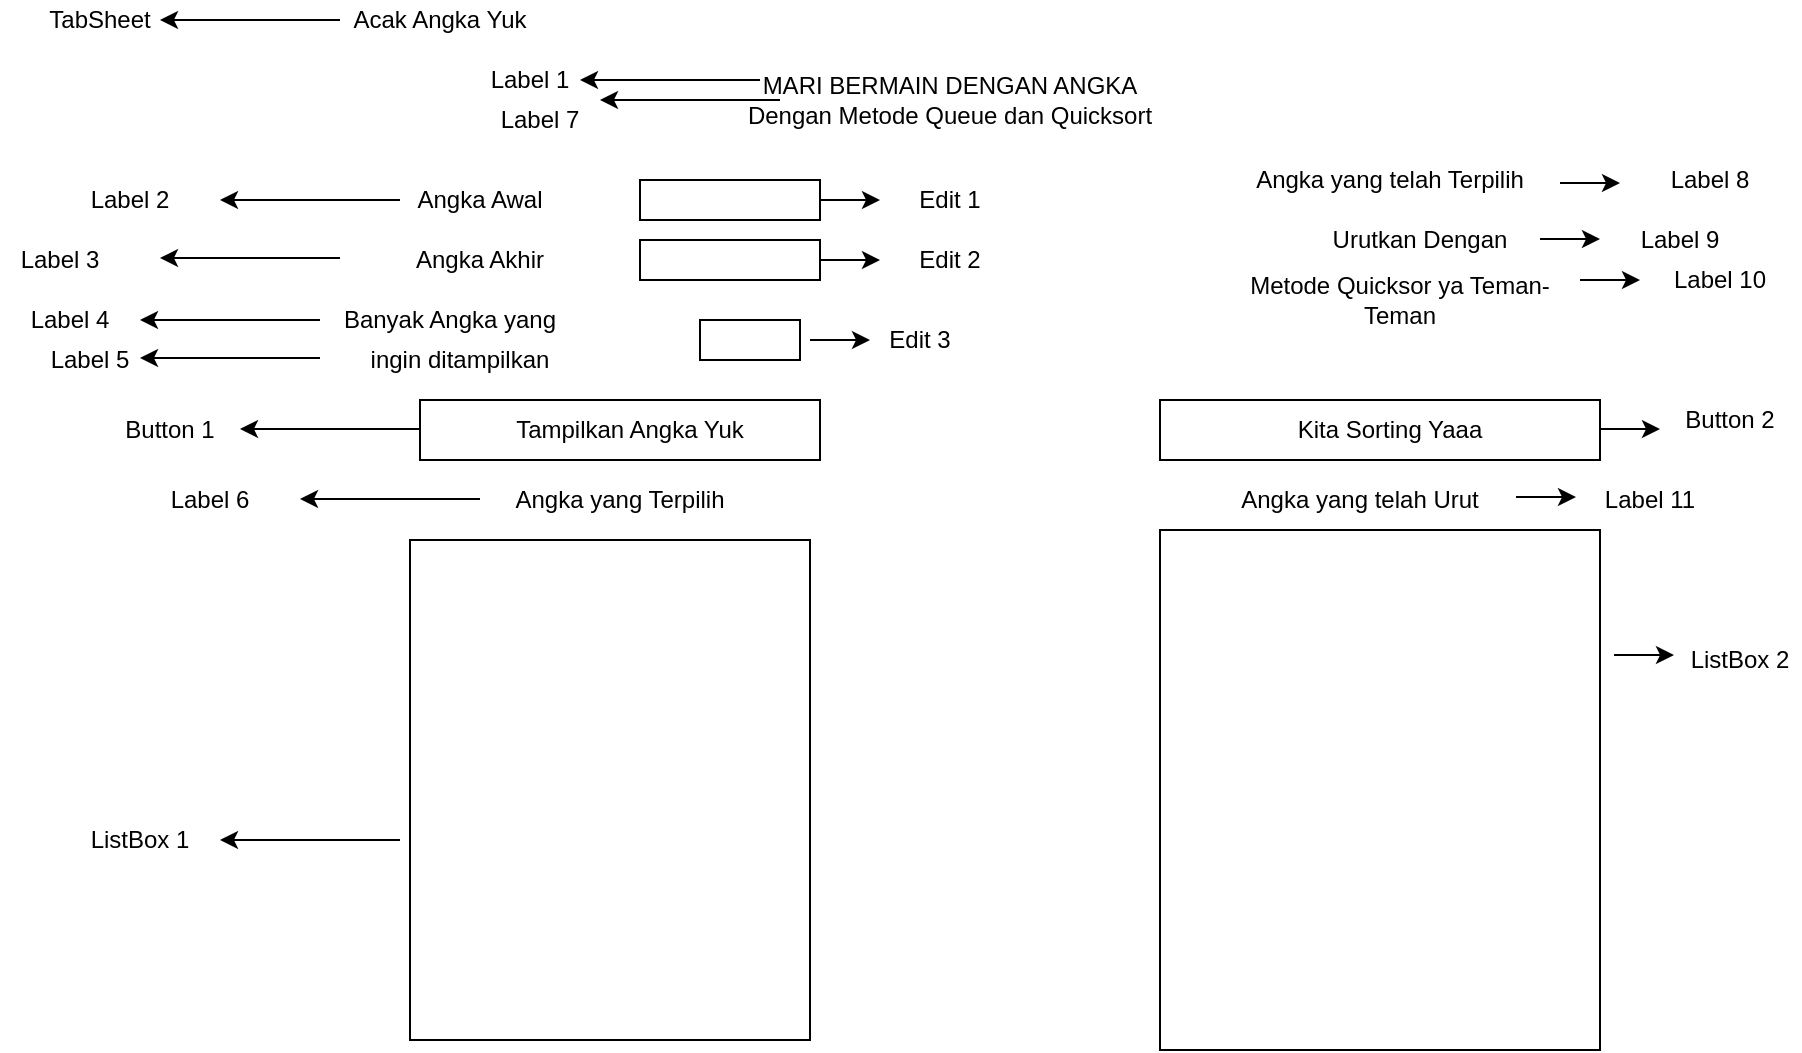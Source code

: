 <mxfile version="14.7.6" type="device"><diagram id="TA16DfbuzgeWf_uOrL5S" name="Page-1"><mxGraphModel dx="1929" dy="614" grid="1" gridSize="10" guides="1" tooltips="1" connect="1" arrows="1" fold="1" page="1" pageScale="1" pageWidth="827" pageHeight="1169" math="0" shadow="0"><root><mxCell id="0"/><mxCell id="1" parent="0"/><mxCell id="YcFsBKwRw_tODCbCU1V--1" value="MARI BERMAIN DENGAN ANGKA&lt;br&gt;Dengan Metode Queue dan Quicksort" style="text;html=1;strokeColor=none;fillColor=none;align=center;verticalAlign=middle;whiteSpace=wrap;rounded=0;" vertex="1" parent="1"><mxGeometry x="60" y="50" width="650" height="40" as="geometry"/></mxCell><mxCell id="YcFsBKwRw_tODCbCU1V--2" value="" style="rounded=0;whiteSpace=wrap;html=1;" vertex="1" parent="1"><mxGeometry x="230" y="110" width="90" height="20" as="geometry"/></mxCell><mxCell id="YcFsBKwRw_tODCbCU1V--42" style="edgeStyle=orthogonalEdgeStyle;rounded=0;orthogonalLoop=1;jettySize=auto;html=1;exitX=1;exitY=0.5;exitDx=0;exitDy=0;" edge="1" parent="1" source="YcFsBKwRw_tODCbCU1V--3"><mxGeometry relative="1" as="geometry"><mxPoint x="350" y="150" as="targetPoint"/></mxGeometry></mxCell><mxCell id="YcFsBKwRw_tODCbCU1V--3" value="" style="rounded=0;whiteSpace=wrap;html=1;" vertex="1" parent="1"><mxGeometry x="230" y="140" width="90" height="20" as="geometry"/></mxCell><mxCell id="YcFsBKwRw_tODCbCU1V--4" value="" style="rounded=0;whiteSpace=wrap;html=1;" vertex="1" parent="1"><mxGeometry x="260" y="180" width="50" height="20" as="geometry"/></mxCell><mxCell id="YcFsBKwRw_tODCbCU1V--5" value="" style="rounded=0;whiteSpace=wrap;html=1;" vertex="1" parent="1"><mxGeometry x="120" y="220" width="200" height="30" as="geometry"/></mxCell><mxCell id="YcFsBKwRw_tODCbCU1V--6" value="" style="rounded=0;whiteSpace=wrap;html=1;" vertex="1" parent="1"><mxGeometry x="115" y="290" width="200" height="250" as="geometry"/></mxCell><mxCell id="YcFsBKwRw_tODCbCU1V--7" value="" style="rounded=0;whiteSpace=wrap;html=1;" vertex="1" parent="1"><mxGeometry x="490" y="220" width="220" height="30" as="geometry"/></mxCell><mxCell id="YcFsBKwRw_tODCbCU1V--8" value="" style="rounded=0;whiteSpace=wrap;html=1;" vertex="1" parent="1"><mxGeometry x="490" y="285" width="220" height="260" as="geometry"/></mxCell><mxCell id="YcFsBKwRw_tODCbCU1V--9" value="Angka Awal" style="text;html=1;strokeColor=none;fillColor=none;align=center;verticalAlign=middle;whiteSpace=wrap;rounded=0;" vertex="1" parent="1"><mxGeometry x="110" y="110" width="80" height="20" as="geometry"/></mxCell><mxCell id="YcFsBKwRw_tODCbCU1V--10" value="Angka Akhir" style="text;html=1;strokeColor=none;fillColor=none;align=center;verticalAlign=middle;whiteSpace=wrap;rounded=0;" vertex="1" parent="1"><mxGeometry x="110" y="140" width="80" height="20" as="geometry"/></mxCell><mxCell id="YcFsBKwRw_tODCbCU1V--11" value="Banyak Angka yang" style="text;html=1;strokeColor=none;fillColor=none;align=center;verticalAlign=middle;whiteSpace=wrap;rounded=0;" vertex="1" parent="1"><mxGeometry x="70" y="170" width="130" height="20" as="geometry"/></mxCell><mxCell id="YcFsBKwRw_tODCbCU1V--13" value="ingin ditampilkan" style="text;html=1;strokeColor=none;fillColor=none;align=center;verticalAlign=middle;whiteSpace=wrap;rounded=0;" vertex="1" parent="1"><mxGeometry x="90" y="190" width="100" height="20" as="geometry"/></mxCell><mxCell id="YcFsBKwRw_tODCbCU1V--16" value="Tampilkan Angka Yuk" style="text;html=1;strokeColor=none;fillColor=none;align=center;verticalAlign=middle;whiteSpace=wrap;rounded=0;" vertex="1" parent="1"><mxGeometry x="140" y="225" width="170" height="20" as="geometry"/></mxCell><mxCell id="YcFsBKwRw_tODCbCU1V--17" value="Kita Sorting Yaaa" style="text;html=1;strokeColor=none;fillColor=none;align=center;verticalAlign=middle;whiteSpace=wrap;rounded=0;" vertex="1" parent="1"><mxGeometry x="520" y="225" width="170" height="20" as="geometry"/></mxCell><mxCell id="YcFsBKwRw_tODCbCU1V--18" value="Angka yang Terpilih" style="text;html=1;strokeColor=none;fillColor=none;align=center;verticalAlign=middle;whiteSpace=wrap;rounded=0;" vertex="1" parent="1"><mxGeometry x="120" y="260" width="200" height="20" as="geometry"/></mxCell><mxCell id="YcFsBKwRw_tODCbCU1V--19" value="Angka yang telah Urut" style="text;html=1;strokeColor=none;fillColor=none;align=center;verticalAlign=middle;whiteSpace=wrap;rounded=0;" vertex="1" parent="1"><mxGeometry x="490" y="260" width="200" height="20" as="geometry"/></mxCell><mxCell id="YcFsBKwRw_tODCbCU1V--26" value="" style="edgeStyle=orthogonalEdgeStyle;rounded=0;orthogonalLoop=1;jettySize=auto;html=1;" edge="1" parent="1" source="YcFsBKwRw_tODCbCU1V--20"><mxGeometry relative="1" as="geometry"><mxPoint x="-10" y="30" as="targetPoint"/></mxGeometry></mxCell><mxCell id="YcFsBKwRw_tODCbCU1V--20" value="Acak Angka Yuk" style="text;html=1;strokeColor=none;fillColor=none;align=center;verticalAlign=middle;whiteSpace=wrap;rounded=0;" vertex="1" parent="1"><mxGeometry x="80" y="20" width="100" height="20" as="geometry"/></mxCell><mxCell id="YcFsBKwRw_tODCbCU1V--21" value="Angka yang telah Terpilih" style="text;html=1;strokeColor=none;fillColor=none;align=center;verticalAlign=middle;whiteSpace=wrap;rounded=0;" vertex="1" parent="1"><mxGeometry x="490" y="100" width="230" height="20" as="geometry"/></mxCell><mxCell id="YcFsBKwRw_tODCbCU1V--22" value="Urutkan Dengan" style="text;html=1;strokeColor=none;fillColor=none;align=center;verticalAlign=middle;whiteSpace=wrap;rounded=0;" vertex="1" parent="1"><mxGeometry x="530" y="130" width="180" height="20" as="geometry"/></mxCell><mxCell id="YcFsBKwRw_tODCbCU1V--23" value="Metode Quicksor ya Teman-Teman" style="text;html=1;strokeColor=none;fillColor=none;align=center;verticalAlign=middle;whiteSpace=wrap;rounded=0;" vertex="1" parent="1"><mxGeometry x="520" y="160" width="180" height="20" as="geometry"/></mxCell><mxCell id="YcFsBKwRw_tODCbCU1V--27" value="" style="edgeStyle=orthogonalEdgeStyle;rounded=0;orthogonalLoop=1;jettySize=auto;html=1;" edge="1" parent="1"><mxGeometry relative="1" as="geometry"><mxPoint x="110" y="440" as="sourcePoint"/><mxPoint x="20" y="440" as="targetPoint"/></mxGeometry></mxCell><mxCell id="YcFsBKwRw_tODCbCU1V--28" value="" style="edgeStyle=orthogonalEdgeStyle;rounded=0;orthogonalLoop=1;jettySize=auto;html=1;" edge="1" parent="1"><mxGeometry relative="1" as="geometry"><mxPoint x="290" y="60" as="sourcePoint"/><mxPoint x="200" y="60" as="targetPoint"/></mxGeometry></mxCell><mxCell id="YcFsBKwRw_tODCbCU1V--32" value="" style="edgeStyle=orthogonalEdgeStyle;rounded=0;orthogonalLoop=1;jettySize=auto;html=1;" edge="1" parent="1"><mxGeometry relative="1" as="geometry"><mxPoint x="70" y="180" as="sourcePoint"/><mxPoint x="-20" y="180" as="targetPoint"/></mxGeometry></mxCell><mxCell id="YcFsBKwRw_tODCbCU1V--33" value="" style="edgeStyle=orthogonalEdgeStyle;rounded=0;orthogonalLoop=1;jettySize=auto;html=1;" edge="1" parent="1"><mxGeometry relative="1" as="geometry"><mxPoint x="70" y="199" as="sourcePoint"/><mxPoint x="-20" y="199" as="targetPoint"/><Array as="points"><mxPoint x="10" y="199.5"/><mxPoint x="10" y="199.5"/></Array></mxGeometry></mxCell><mxCell id="YcFsBKwRw_tODCbCU1V--34" value="" style="edgeStyle=orthogonalEdgeStyle;rounded=0;orthogonalLoop=1;jettySize=auto;html=1;" edge="1" parent="1"><mxGeometry relative="1" as="geometry"><mxPoint x="120" y="234.5" as="sourcePoint"/><mxPoint x="30" y="234.5" as="targetPoint"/></mxGeometry></mxCell><mxCell id="YcFsBKwRw_tODCbCU1V--35" value="" style="edgeStyle=orthogonalEdgeStyle;rounded=0;orthogonalLoop=1;jettySize=auto;html=1;" edge="1" parent="1"><mxGeometry relative="1" as="geometry"><mxPoint x="150" y="269.5" as="sourcePoint"/><mxPoint x="60" y="269.5" as="targetPoint"/></mxGeometry></mxCell><mxCell id="YcFsBKwRw_tODCbCU1V--36" value="" style="edgeStyle=orthogonalEdgeStyle;rounded=0;orthogonalLoop=1;jettySize=auto;html=1;" edge="1" parent="1"><mxGeometry relative="1" as="geometry"><mxPoint x="300" y="70" as="sourcePoint"/><mxPoint x="210" y="70" as="targetPoint"/></mxGeometry></mxCell><mxCell id="YcFsBKwRw_tODCbCU1V--43" value="" style="edgeStyle=orthogonalEdgeStyle;rounded=0;orthogonalLoop=1;jettySize=auto;html=1;" edge="1" parent="1"><mxGeometry relative="1" as="geometry"><mxPoint x="110" y="120" as="sourcePoint"/><mxPoint x="20" y="120" as="targetPoint"/></mxGeometry></mxCell><mxCell id="YcFsBKwRw_tODCbCU1V--44" value="" style="edgeStyle=orthogonalEdgeStyle;rounded=0;orthogonalLoop=1;jettySize=auto;html=1;" edge="1" parent="1"><mxGeometry relative="1" as="geometry"><mxPoint x="80" y="149" as="sourcePoint"/><mxPoint x="-10" y="149" as="targetPoint"/></mxGeometry></mxCell><mxCell id="YcFsBKwRw_tODCbCU1V--45" style="edgeStyle=orthogonalEdgeStyle;rounded=0;orthogonalLoop=1;jettySize=auto;html=1;exitX=1;exitY=0.5;exitDx=0;exitDy=0;" edge="1" parent="1"><mxGeometry relative="1" as="geometry"><mxPoint x="740" y="234.5" as="targetPoint"/><mxPoint x="710" y="234.5" as="sourcePoint"/></mxGeometry></mxCell><mxCell id="YcFsBKwRw_tODCbCU1V--46" style="edgeStyle=orthogonalEdgeStyle;rounded=0;orthogonalLoop=1;jettySize=auto;html=1;exitX=1;exitY=0.5;exitDx=0;exitDy=0;" edge="1" parent="1"><mxGeometry relative="1" as="geometry"><mxPoint x="345" y="190" as="targetPoint"/><mxPoint x="315" y="190" as="sourcePoint"/></mxGeometry></mxCell><mxCell id="YcFsBKwRw_tODCbCU1V--47" style="edgeStyle=orthogonalEdgeStyle;rounded=0;orthogonalLoop=1;jettySize=auto;html=1;exitX=1;exitY=0.5;exitDx=0;exitDy=0;" edge="1" parent="1"><mxGeometry relative="1" as="geometry"><mxPoint x="350" y="120" as="targetPoint"/><mxPoint x="320" y="120" as="sourcePoint"/></mxGeometry></mxCell><mxCell id="YcFsBKwRw_tODCbCU1V--48" style="edgeStyle=orthogonalEdgeStyle;rounded=0;orthogonalLoop=1;jettySize=auto;html=1;exitX=1;exitY=0.5;exitDx=0;exitDy=0;" edge="1" parent="1"><mxGeometry relative="1" as="geometry"><mxPoint x="710" y="139.5" as="targetPoint"/><mxPoint x="680" y="139.5" as="sourcePoint"/></mxGeometry></mxCell><mxCell id="YcFsBKwRw_tODCbCU1V--49" style="edgeStyle=orthogonalEdgeStyle;rounded=0;orthogonalLoop=1;jettySize=auto;html=1;exitX=1;exitY=0.5;exitDx=0;exitDy=0;" edge="1" parent="1"><mxGeometry relative="1" as="geometry"><mxPoint x="730" y="160" as="targetPoint"/><mxPoint x="700" y="160" as="sourcePoint"/></mxGeometry></mxCell><mxCell id="YcFsBKwRw_tODCbCU1V--51" style="edgeStyle=orthogonalEdgeStyle;rounded=0;orthogonalLoop=1;jettySize=auto;html=1;exitX=1;exitY=0.5;exitDx=0;exitDy=0;" edge="1" parent="1"><mxGeometry relative="1" as="geometry"><mxPoint x="720" y="111.5" as="targetPoint"/><mxPoint x="690" y="111.5" as="sourcePoint"/></mxGeometry></mxCell><mxCell id="YcFsBKwRw_tODCbCU1V--52" style="edgeStyle=orthogonalEdgeStyle;rounded=0;orthogonalLoop=1;jettySize=auto;html=1;exitX=1;exitY=0.5;exitDx=0;exitDy=0;" edge="1" parent="1"><mxGeometry relative="1" as="geometry"><mxPoint x="698" y="268.5" as="targetPoint"/><mxPoint x="668" y="268.5" as="sourcePoint"/></mxGeometry></mxCell><mxCell id="YcFsBKwRw_tODCbCU1V--53" style="edgeStyle=orthogonalEdgeStyle;rounded=0;orthogonalLoop=1;jettySize=auto;html=1;exitX=1;exitY=0.5;exitDx=0;exitDy=0;" edge="1" parent="1"><mxGeometry relative="1" as="geometry"><mxPoint x="747" y="347.5" as="targetPoint"/><mxPoint x="717" y="347.5" as="sourcePoint"/></mxGeometry></mxCell><mxCell id="YcFsBKwRw_tODCbCU1V--55" value="TabSheet" style="text;html=1;strokeColor=none;fillColor=none;align=center;verticalAlign=middle;whiteSpace=wrap;rounded=0;" vertex="1" parent="1"><mxGeometry x="-60" y="20" width="40" height="20" as="geometry"/></mxCell><mxCell id="YcFsBKwRw_tODCbCU1V--56" value="Label 2" style="text;html=1;strokeColor=none;fillColor=none;align=center;verticalAlign=middle;whiteSpace=wrap;rounded=0;" vertex="1" parent="1"><mxGeometry x="-50" y="110" width="50" height="20" as="geometry"/></mxCell><mxCell id="YcFsBKwRw_tODCbCU1V--57" value="Label 3" style="text;html=1;strokeColor=none;fillColor=none;align=center;verticalAlign=middle;whiteSpace=wrap;rounded=0;" vertex="1" parent="1"><mxGeometry x="-90" y="140" width="60" height="20" as="geometry"/></mxCell><mxCell id="YcFsBKwRw_tODCbCU1V--58" value="Label 4" style="text;html=1;strokeColor=none;fillColor=none;align=center;verticalAlign=middle;whiteSpace=wrap;rounded=0;" vertex="1" parent="1"><mxGeometry x="-80" y="170" width="50" height="20" as="geometry"/></mxCell><mxCell id="YcFsBKwRw_tODCbCU1V--59" value="Label 5" style="text;html=1;strokeColor=none;fillColor=none;align=center;verticalAlign=middle;whiteSpace=wrap;rounded=0;" vertex="1" parent="1"><mxGeometry x="-70" y="190" width="50" height="20" as="geometry"/></mxCell><mxCell id="YcFsBKwRw_tODCbCU1V--60" value="Button 1" style="text;html=1;strokeColor=none;fillColor=none;align=center;verticalAlign=middle;whiteSpace=wrap;rounded=0;" vertex="1" parent="1"><mxGeometry x="-30" y="225" width="50" height="20" as="geometry"/></mxCell><mxCell id="YcFsBKwRw_tODCbCU1V--61" value="Label 6" style="text;html=1;strokeColor=none;fillColor=none;align=center;verticalAlign=middle;whiteSpace=wrap;rounded=0;" vertex="1" parent="1"><mxGeometry x="-10" y="260" width="50" height="20" as="geometry"/></mxCell><mxCell id="YcFsBKwRw_tODCbCU1V--62" value="Label 1" style="text;html=1;strokeColor=none;fillColor=none;align=center;verticalAlign=middle;whiteSpace=wrap;rounded=0;" vertex="1" parent="1"><mxGeometry x="150" y="50" width="50" height="20" as="geometry"/></mxCell><mxCell id="YcFsBKwRw_tODCbCU1V--63" value="Label 7" style="text;html=1;strokeColor=none;fillColor=none;align=center;verticalAlign=middle;whiteSpace=wrap;rounded=0;" vertex="1" parent="1"><mxGeometry x="150" y="70" width="60" height="20" as="geometry"/></mxCell><mxCell id="YcFsBKwRw_tODCbCU1V--65" value="Edit 1" style="text;html=1;strokeColor=none;fillColor=none;align=center;verticalAlign=middle;whiteSpace=wrap;rounded=0;" vertex="1" parent="1"><mxGeometry x="365" y="110" width="40" height="20" as="geometry"/></mxCell><mxCell id="YcFsBKwRw_tODCbCU1V--66" value="Edit 2" style="text;html=1;strokeColor=none;fillColor=none;align=center;verticalAlign=middle;whiteSpace=wrap;rounded=0;" vertex="1" parent="1"><mxGeometry x="365" y="140" width="40" height="20" as="geometry"/></mxCell><mxCell id="YcFsBKwRw_tODCbCU1V--67" value="Edit 3" style="text;html=1;strokeColor=none;fillColor=none;align=center;verticalAlign=middle;whiteSpace=wrap;rounded=0;" vertex="1" parent="1"><mxGeometry x="350" y="180" width="40" height="20" as="geometry"/></mxCell><mxCell id="YcFsBKwRw_tODCbCU1V--68" value="ListBox 1" style="text;html=1;strokeColor=none;fillColor=none;align=center;verticalAlign=middle;whiteSpace=wrap;rounded=0;" vertex="1" parent="1"><mxGeometry x="-50" y="430" width="60" height="20" as="geometry"/></mxCell><mxCell id="YcFsBKwRw_tODCbCU1V--69" value="Label 8" style="text;html=1;strokeColor=none;fillColor=none;align=center;verticalAlign=middle;whiteSpace=wrap;rounded=0;" vertex="1" parent="1"><mxGeometry x="740" y="100" width="50" height="20" as="geometry"/></mxCell><mxCell id="YcFsBKwRw_tODCbCU1V--70" value="Label 9" style="text;html=1;strokeColor=none;fillColor=none;align=center;verticalAlign=middle;whiteSpace=wrap;rounded=0;" vertex="1" parent="1"><mxGeometry x="720" y="130" width="60" height="20" as="geometry"/></mxCell><mxCell id="YcFsBKwRw_tODCbCU1V--71" value="Label 10" style="text;html=1;strokeColor=none;fillColor=none;align=center;verticalAlign=middle;whiteSpace=wrap;rounded=0;" vertex="1" parent="1"><mxGeometry x="740" y="150" width="60" height="20" as="geometry"/></mxCell><mxCell id="YcFsBKwRw_tODCbCU1V--72" value="Button 2" style="text;html=1;strokeColor=none;fillColor=none;align=center;verticalAlign=middle;whiteSpace=wrap;rounded=0;" vertex="1" parent="1"><mxGeometry x="750" y="220" width="50" height="20" as="geometry"/></mxCell><mxCell id="YcFsBKwRw_tODCbCU1V--73" value="Label 11" style="text;html=1;strokeColor=none;fillColor=none;align=center;verticalAlign=middle;whiteSpace=wrap;rounded=0;" vertex="1" parent="1"><mxGeometry x="710" y="260" width="50" height="20" as="geometry"/></mxCell><mxCell id="YcFsBKwRw_tODCbCU1V--74" value="ListBox 2" style="text;html=1;strokeColor=none;fillColor=none;align=center;verticalAlign=middle;whiteSpace=wrap;rounded=0;" vertex="1" parent="1"><mxGeometry x="750" y="340" width="60" height="20" as="geometry"/></mxCell></root></mxGraphModel></diagram></mxfile>